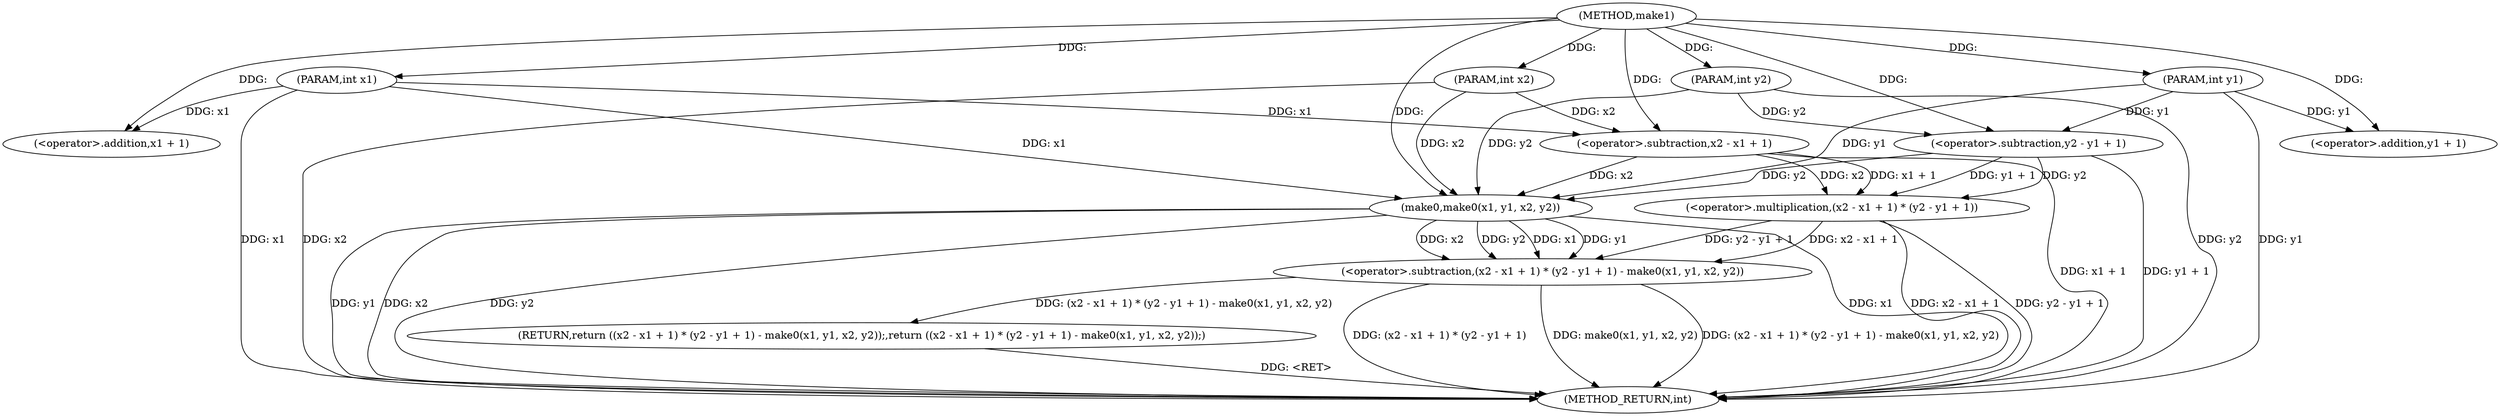 digraph "make1" {  
"1000160" [label = "(METHOD,make1)" ]
"1000184" [label = "(METHOD_RETURN,int)" ]
"1000161" [label = "(PARAM,int x1)" ]
"1000162" [label = "(PARAM,int y1)" ]
"1000163" [label = "(PARAM,int x2)" ]
"1000164" [label = "(PARAM,int y2)" ]
"1000166" [label = "(RETURN,return ((x2 - x1 + 1) * (y2 - y1 + 1) - make0(x1, y1, x2, y2));,return ((x2 - x1 + 1) * (y2 - y1 + 1) - make0(x1, y1, x2, y2));)" ]
"1000167" [label = "(<operator>.subtraction,(x2 - x1 + 1) * (y2 - y1 + 1) - make0(x1, y1, x2, y2))" ]
"1000168" [label = "(<operator>.multiplication,(x2 - x1 + 1) * (y2 - y1 + 1))" ]
"1000179" [label = "(make0,make0(x1, y1, x2, y2))" ]
"1000169" [label = "(<operator>.subtraction,x2 - x1 + 1)" ]
"1000174" [label = "(<operator>.subtraction,y2 - y1 + 1)" ]
"1000171" [label = "(<operator>.addition,x1 + 1)" ]
"1000176" [label = "(<operator>.addition,y1 + 1)" ]
  "1000161" -> "1000184"  [ label = "DDG: x1"] 
  "1000162" -> "1000184"  [ label = "DDG: y1"] 
  "1000163" -> "1000184"  [ label = "DDG: x2"] 
  "1000164" -> "1000184"  [ label = "DDG: y2"] 
  "1000169" -> "1000184"  [ label = "DDG: x1 + 1"] 
  "1000168" -> "1000184"  [ label = "DDG: x2 - x1 + 1"] 
  "1000174" -> "1000184"  [ label = "DDG: y1 + 1"] 
  "1000168" -> "1000184"  [ label = "DDG: y2 - y1 + 1"] 
  "1000167" -> "1000184"  [ label = "DDG: (x2 - x1 + 1) * (y2 - y1 + 1)"] 
  "1000179" -> "1000184"  [ label = "DDG: x1"] 
  "1000179" -> "1000184"  [ label = "DDG: y1"] 
  "1000179" -> "1000184"  [ label = "DDG: x2"] 
  "1000179" -> "1000184"  [ label = "DDG: y2"] 
  "1000167" -> "1000184"  [ label = "DDG: make0(x1, y1, x2, y2)"] 
  "1000167" -> "1000184"  [ label = "DDG: (x2 - x1 + 1) * (y2 - y1 + 1) - make0(x1, y1, x2, y2)"] 
  "1000166" -> "1000184"  [ label = "DDG: <RET>"] 
  "1000160" -> "1000161"  [ label = "DDG: "] 
  "1000160" -> "1000162"  [ label = "DDG: "] 
  "1000160" -> "1000163"  [ label = "DDG: "] 
  "1000160" -> "1000164"  [ label = "DDG: "] 
  "1000167" -> "1000166"  [ label = "DDG: (x2 - x1 + 1) * (y2 - y1 + 1) - make0(x1, y1, x2, y2)"] 
  "1000168" -> "1000167"  [ label = "DDG: y2 - y1 + 1"] 
  "1000168" -> "1000167"  [ label = "DDG: x2 - x1 + 1"] 
  "1000179" -> "1000167"  [ label = "DDG: x2"] 
  "1000179" -> "1000167"  [ label = "DDG: y2"] 
  "1000179" -> "1000167"  [ label = "DDG: x1"] 
  "1000179" -> "1000167"  [ label = "DDG: y1"] 
  "1000169" -> "1000168"  [ label = "DDG: x2"] 
  "1000169" -> "1000168"  [ label = "DDG: x1 + 1"] 
  "1000174" -> "1000168"  [ label = "DDG: y1 + 1"] 
  "1000174" -> "1000168"  [ label = "DDG: y2"] 
  "1000161" -> "1000179"  [ label = "DDG: x1"] 
  "1000160" -> "1000179"  [ label = "DDG: "] 
  "1000169" -> "1000179"  [ label = "DDG: x2"] 
  "1000163" -> "1000179"  [ label = "DDG: x2"] 
  "1000174" -> "1000179"  [ label = "DDG: y2"] 
  "1000164" -> "1000179"  [ label = "DDG: y2"] 
  "1000162" -> "1000179"  [ label = "DDG: y1"] 
  "1000163" -> "1000169"  [ label = "DDG: x2"] 
  "1000160" -> "1000169"  [ label = "DDG: "] 
  "1000161" -> "1000169"  [ label = "DDG: x1"] 
  "1000164" -> "1000174"  [ label = "DDG: y2"] 
  "1000160" -> "1000174"  [ label = "DDG: "] 
  "1000162" -> "1000174"  [ label = "DDG: y1"] 
  "1000161" -> "1000171"  [ label = "DDG: x1"] 
  "1000160" -> "1000171"  [ label = "DDG: "] 
  "1000162" -> "1000176"  [ label = "DDG: y1"] 
  "1000160" -> "1000176"  [ label = "DDG: "] 
}

